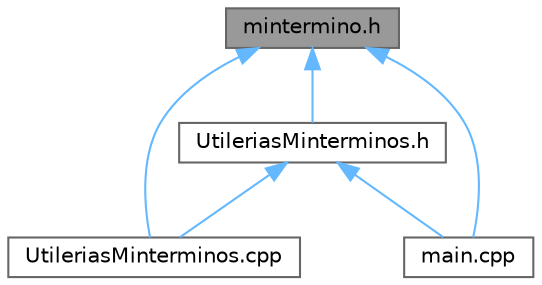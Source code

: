 digraph "mintermino.h"
{
 // LATEX_PDF_SIZE
  bgcolor="transparent";
  edge [fontname=Helvetica,fontsize=10,labelfontname=Helvetica,labelfontsize=10];
  node [fontname=Helvetica,fontsize=10,shape=box,height=0.2,width=0.4];
  Node1 [id="Node000001",label="mintermino.h",height=0.2,width=0.4,color="gray40", fillcolor="grey60", style="filled", fontcolor="black",tooltip="Definición de la estructura de datos para representar un mintérmino en la simplificación booleana."];
  Node1 -> Node2 [id="edge1_Node000001_Node000002",dir="back",color="steelblue1",style="solid",tooltip=" "];
  Node2 [id="Node000002",label="UtileriasMinterminos.cpp",height=0.2,width=0.4,color="grey40", fillcolor="white", style="filled",URL="$_utilerias_minterminos_8cpp.html",tooltip="Implementación de utilidades para trabajar con mintérminos en la simplificación de funciones booleana..."];
  Node1 -> Node3 [id="edge2_Node000001_Node000003",dir="back",color="steelblue1",style="solid",tooltip=" "];
  Node3 [id="Node000003",label="UtileriasMinterminos.h",height=0.2,width=0.4,color="grey40", fillcolor="white", style="filled",URL="$_utilerias_minterminos_8h.html",tooltip="Declaraciones de funciones auxiliares para el manejo de mintérminos en la simplificación booleana."];
  Node3 -> Node2 [id="edge3_Node000003_Node000002",dir="back",color="steelblue1",style="solid",tooltip=" "];
  Node3 -> Node4 [id="edge4_Node000003_Node000004",dir="back",color="steelblue1",style="solid",tooltip=" "];
  Node4 [id="Node000004",label="main.cpp",height=0.2,width=0.4,color="grey40", fillcolor="white", style="filled",URL="$main_8cpp.html",tooltip="Implementación principal del método de Quine-McCluskey para simplificación de funciones booleanas."];
  Node1 -> Node4 [id="edge5_Node000001_Node000004",dir="back",color="steelblue1",style="solid",tooltip=" "];
}

